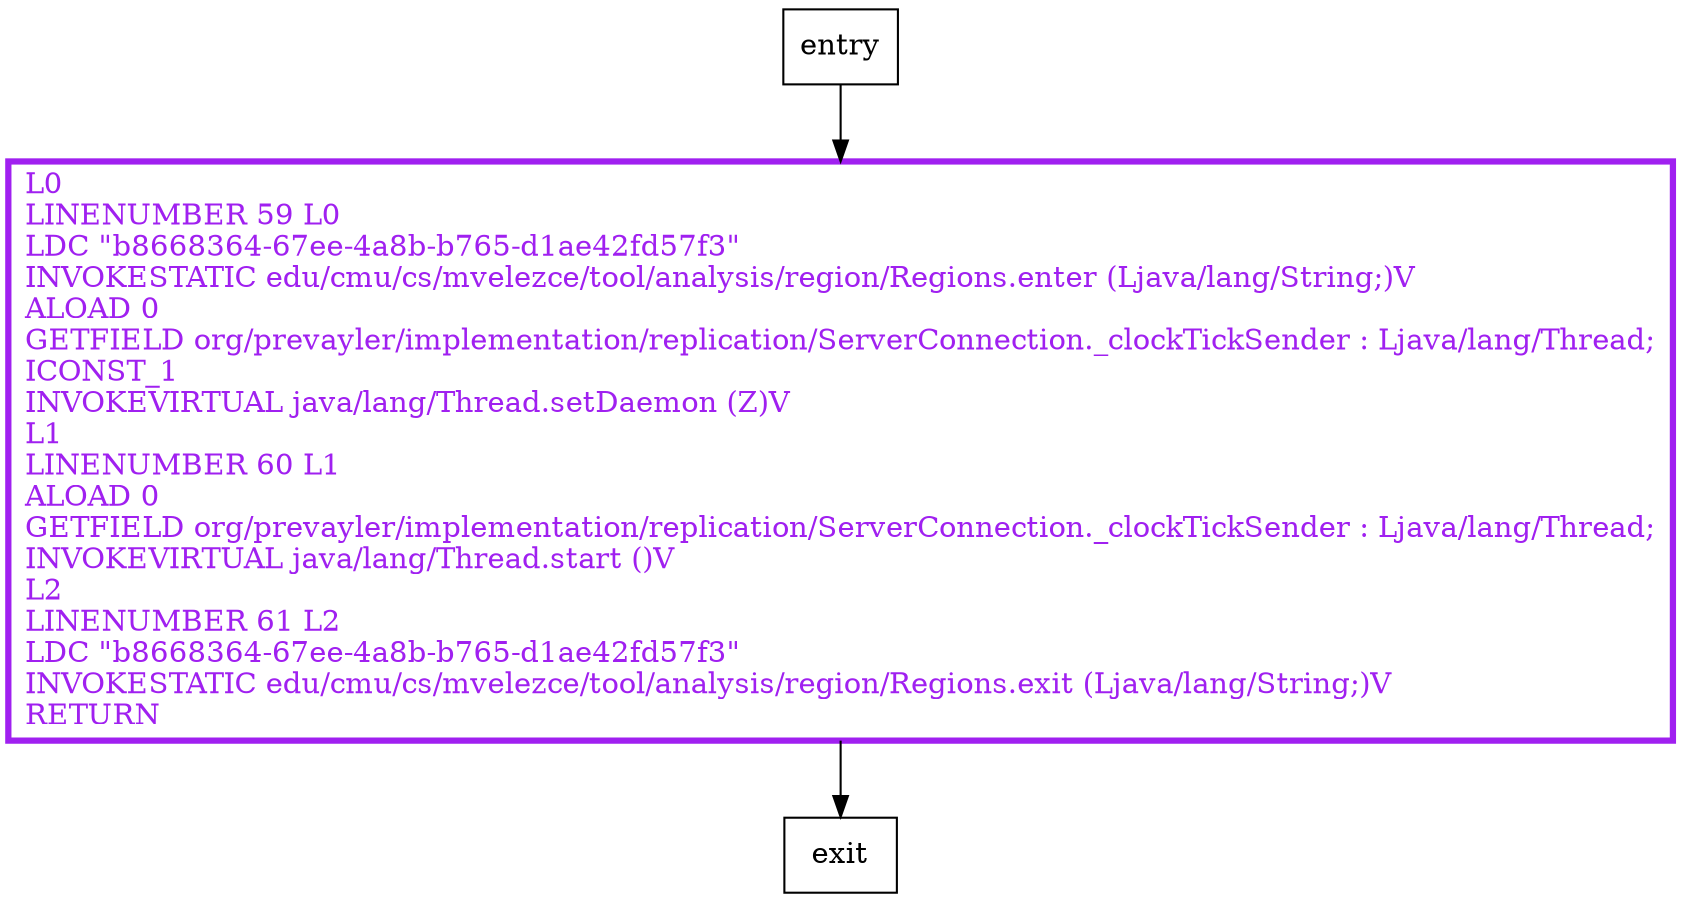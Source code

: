 digraph startSendingClockTicks {
node [shape=record];
272047569 [label="L0\lLINENUMBER 59 L0\lLDC \"b8668364-67ee-4a8b-b765-d1ae42fd57f3\"\lINVOKESTATIC edu/cmu/cs/mvelezce/tool/analysis/region/Regions.enter (Ljava/lang/String;)V\lALOAD 0\lGETFIELD org/prevayler/implementation/replication/ServerConnection._clockTickSender : Ljava/lang/Thread;\lICONST_1\lINVOKEVIRTUAL java/lang/Thread.setDaemon (Z)V\lL1\lLINENUMBER 60 L1\lALOAD 0\lGETFIELD org/prevayler/implementation/replication/ServerConnection._clockTickSender : Ljava/lang/Thread;\lINVOKEVIRTUAL java/lang/Thread.start ()V\lL2\lLINENUMBER 61 L2\lLDC \"b8668364-67ee-4a8b-b765-d1ae42fd57f3\"\lINVOKESTATIC edu/cmu/cs/mvelezce/tool/analysis/region/Regions.exit (Ljava/lang/String;)V\lRETURN\l"];
entry;
exit;
entry -> 272047569;
272047569 -> exit;
272047569[fontcolor="purple", penwidth=3, color="purple"];
}
